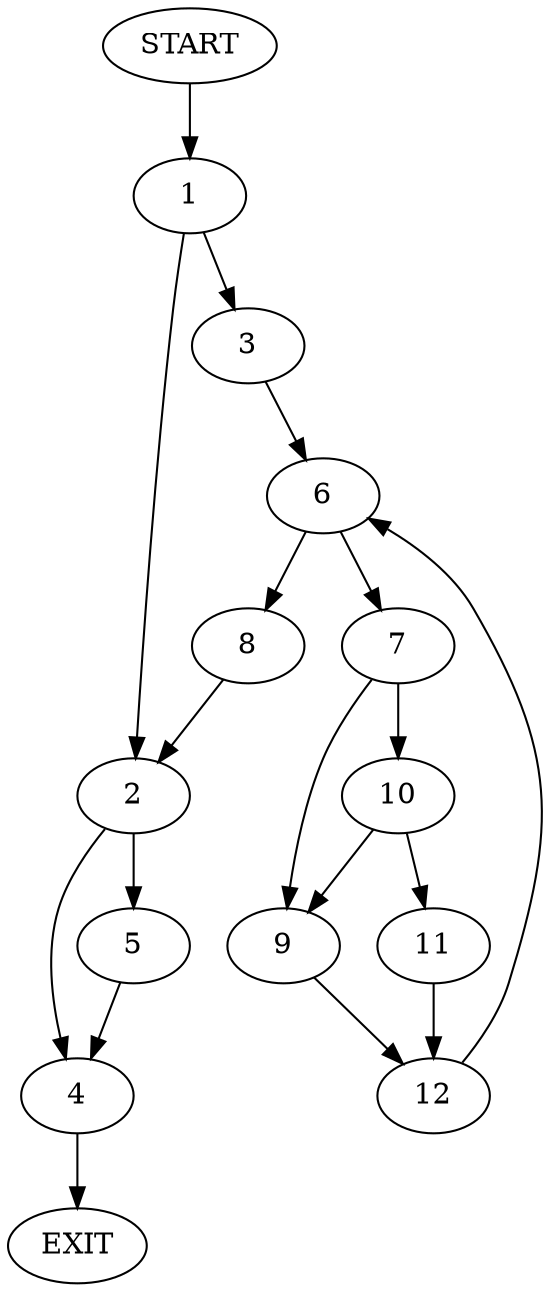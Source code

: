 digraph {
0 [label="START"]
13 [label="EXIT"]
0 -> 1
1 -> 2
1 -> 3
2 -> 4
2 -> 5
3 -> 6
6 -> 7
6 -> 8
8 -> 2
7 -> 9
7 -> 10
10 -> 11
10 -> 9
9 -> 12
11 -> 12
12 -> 6
4 -> 13
5 -> 4
}
